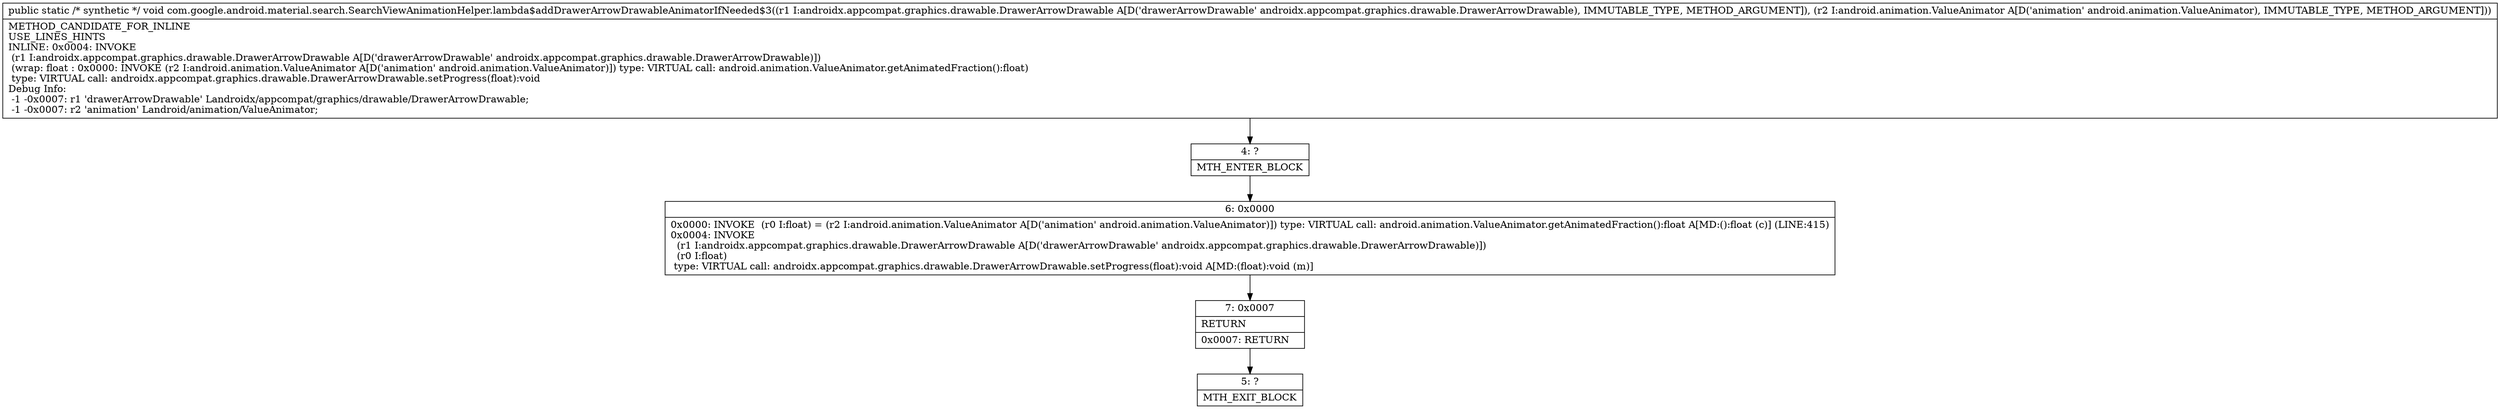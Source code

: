 digraph "CFG forcom.google.android.material.search.SearchViewAnimationHelper.lambda$addDrawerArrowDrawableAnimatorIfNeeded$3(Landroidx\/appcompat\/graphics\/drawable\/DrawerArrowDrawable;Landroid\/animation\/ValueAnimator;)V" {
Node_4 [shape=record,label="{4\:\ ?|MTH_ENTER_BLOCK\l}"];
Node_6 [shape=record,label="{6\:\ 0x0000|0x0000: INVOKE  (r0 I:float) = (r2 I:android.animation.ValueAnimator A[D('animation' android.animation.ValueAnimator)]) type: VIRTUAL call: android.animation.ValueAnimator.getAnimatedFraction():float A[MD:():float (c)] (LINE:415)\l0x0004: INVOKE  \l  (r1 I:androidx.appcompat.graphics.drawable.DrawerArrowDrawable A[D('drawerArrowDrawable' androidx.appcompat.graphics.drawable.DrawerArrowDrawable)])\l  (r0 I:float)\l type: VIRTUAL call: androidx.appcompat.graphics.drawable.DrawerArrowDrawable.setProgress(float):void A[MD:(float):void (m)]\l}"];
Node_7 [shape=record,label="{7\:\ 0x0007|RETURN\l|0x0007: RETURN   \l}"];
Node_5 [shape=record,label="{5\:\ ?|MTH_EXIT_BLOCK\l}"];
MethodNode[shape=record,label="{public static \/* synthetic *\/ void com.google.android.material.search.SearchViewAnimationHelper.lambda$addDrawerArrowDrawableAnimatorIfNeeded$3((r1 I:androidx.appcompat.graphics.drawable.DrawerArrowDrawable A[D('drawerArrowDrawable' androidx.appcompat.graphics.drawable.DrawerArrowDrawable), IMMUTABLE_TYPE, METHOD_ARGUMENT]), (r2 I:android.animation.ValueAnimator A[D('animation' android.animation.ValueAnimator), IMMUTABLE_TYPE, METHOD_ARGUMENT]))  | METHOD_CANDIDATE_FOR_INLINE\lUSE_LINES_HINTS\lINLINE: 0x0004: INVOKE  \l  (r1 I:androidx.appcompat.graphics.drawable.DrawerArrowDrawable A[D('drawerArrowDrawable' androidx.appcompat.graphics.drawable.DrawerArrowDrawable)])\l  (wrap: float : 0x0000: INVOKE  (r2 I:android.animation.ValueAnimator A[D('animation' android.animation.ValueAnimator)]) type: VIRTUAL call: android.animation.ValueAnimator.getAnimatedFraction():float)\l type: VIRTUAL call: androidx.appcompat.graphics.drawable.DrawerArrowDrawable.setProgress(float):void\lDebug Info:\l  \-1 \-0x0007: r1 'drawerArrowDrawable' Landroidx\/appcompat\/graphics\/drawable\/DrawerArrowDrawable;\l  \-1 \-0x0007: r2 'animation' Landroid\/animation\/ValueAnimator;\l}"];
MethodNode -> Node_4;Node_4 -> Node_6;
Node_6 -> Node_7;
Node_7 -> Node_5;
}

